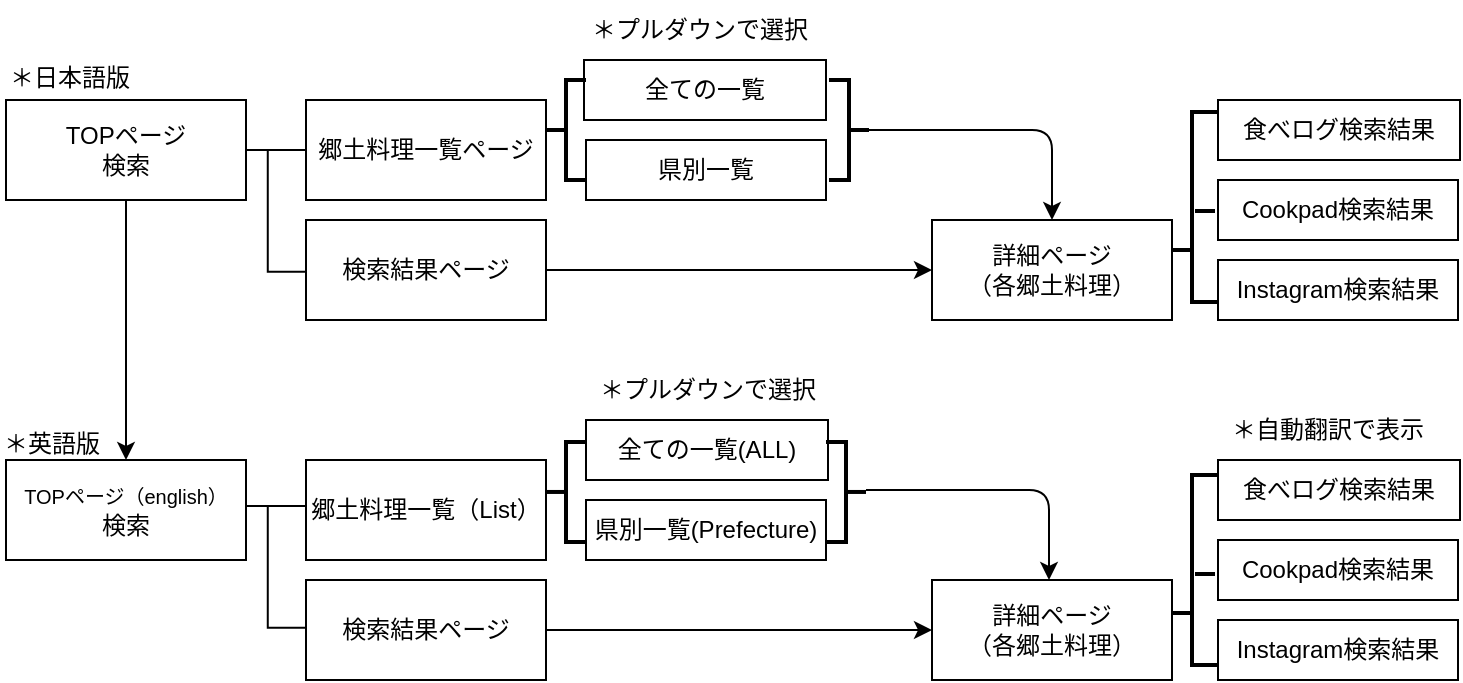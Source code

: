 <mxfile>
    <diagram id="snD6XElMWXht5MhWhd8v" name="ページ1">
        <mxGraphModel dx="837" dy="721" grid="1" gridSize="10" guides="1" tooltips="1" connect="1" arrows="1" fold="1" page="1" pageScale="1" pageWidth="827" pageHeight="1169" math="0" shadow="0">
            <root>
                <mxCell id="0"/>
                <mxCell id="1" parent="0"/>
                <mxCell id="25" style="edgeStyle=none;html=1;fontSize=12;" edge="1" parent="1" source="2" target="4">
                    <mxGeometry relative="1" as="geometry"/>
                </mxCell>
                <mxCell id="2" value="TOPページ&lt;br&gt;検索" style="rounded=0;whiteSpace=wrap;html=1;" vertex="1" parent="1">
                    <mxGeometry x="10" y="150" width="120" height="50" as="geometry"/>
                </mxCell>
                <mxCell id="3" value="郷土料理一覧ページ" style="rounded=0;whiteSpace=wrap;html=1;" vertex="1" parent="1">
                    <mxGeometry x="160" y="150" width="120" height="50" as="geometry"/>
                </mxCell>
                <mxCell id="4" value="&lt;font style=&quot;&quot;&gt;&lt;span style=&quot;font-size: 10px;&quot;&gt;TOPページ（english）&lt;/span&gt;&lt;br&gt;&lt;font style=&quot;font-size: 12px;&quot;&gt;検索&lt;/font&gt;&lt;/font&gt;" style="rounded=0;whiteSpace=wrap;html=1;" vertex="1" parent="1">
                    <mxGeometry x="10" y="330" width="120" height="50" as="geometry"/>
                </mxCell>
                <mxCell id="5" value="郷土料理一覧（List）" style="rounded=0;whiteSpace=wrap;html=1;" vertex="1" parent="1">
                    <mxGeometry x="160" y="330" width="120" height="50" as="geometry"/>
                </mxCell>
                <mxCell id="45" style="edgeStyle=none;html=1;entryX=0;entryY=0.5;entryDx=0;entryDy=0;fontSize=12;" edge="1" parent="1" source="6" target="11">
                    <mxGeometry relative="1" as="geometry"/>
                </mxCell>
                <mxCell id="6" value="検索結果ページ" style="rounded=0;whiteSpace=wrap;html=1;" vertex="1" parent="1">
                    <mxGeometry x="160" y="210" width="120" height="50" as="geometry"/>
                </mxCell>
                <mxCell id="50" style="edgeStyle=none;html=1;entryX=0;entryY=0.5;entryDx=0;entryDy=0;fontSize=12;" edge="1" parent="1" source="7" target="17">
                    <mxGeometry relative="1" as="geometry"/>
                </mxCell>
                <mxCell id="7" value="検索結果ページ" style="rounded=0;whiteSpace=wrap;html=1;" vertex="1" parent="1">
                    <mxGeometry x="160" y="390" width="120" height="50" as="geometry"/>
                </mxCell>
                <mxCell id="8" value="全ての一覧" style="rounded=0;whiteSpace=wrap;html=1;" vertex="1" parent="1">
                    <mxGeometry x="299" y="130" width="121" height="30" as="geometry"/>
                </mxCell>
                <mxCell id="9" value="県別一覧" style="rounded=0;whiteSpace=wrap;html=1;" vertex="1" parent="1">
                    <mxGeometry x="300" y="170" width="120" height="30" as="geometry"/>
                </mxCell>
                <mxCell id="10" value="＊プルダウンで選択" style="text;html=1;strokeColor=none;fillColor=none;align=center;verticalAlign=middle;whiteSpace=wrap;rounded=0;fontSize=12;" vertex="1" parent="1">
                    <mxGeometry x="294" y="100" width="126" height="30" as="geometry"/>
                </mxCell>
                <mxCell id="11" value="詳細ページ&lt;br&gt;（各郷土料理）" style="rounded=0;whiteSpace=wrap;html=1;" vertex="1" parent="1">
                    <mxGeometry x="473" y="210" width="120" height="50" as="geometry"/>
                </mxCell>
                <mxCell id="12" value="食べログ検索結果" style="rounded=0;whiteSpace=wrap;html=1;" vertex="1" parent="1">
                    <mxGeometry x="616" y="150" width="121" height="30" as="geometry"/>
                </mxCell>
                <mxCell id="66" value="" style="edgeStyle=none;html=1;fontSize=12;" edge="1" parent="1" source="13" target="60">
                    <mxGeometry relative="1" as="geometry"/>
                </mxCell>
                <mxCell id="13" value="Cookpad検索結果" style="rounded=0;whiteSpace=wrap;html=1;" vertex="1" parent="1">
                    <mxGeometry x="616" y="190" width="120" height="30" as="geometry"/>
                </mxCell>
                <mxCell id="14" value="Instagram検索結果" style="rounded=0;whiteSpace=wrap;html=1;" vertex="1" parent="1">
                    <mxGeometry x="616" y="230" width="120" height="30" as="geometry"/>
                </mxCell>
                <mxCell id="15" value="全ての一覧(ALL)" style="rounded=0;whiteSpace=wrap;html=1;" vertex="1" parent="1">
                    <mxGeometry x="300" y="310" width="121" height="30" as="geometry"/>
                </mxCell>
                <mxCell id="16" value="県別一覧(Prefecture)" style="rounded=0;whiteSpace=wrap;html=1;" vertex="1" parent="1">
                    <mxGeometry x="300" y="350" width="120" height="30" as="geometry"/>
                </mxCell>
                <mxCell id="17" value="詳細ページ&lt;br&gt;（各郷土料理）" style="rounded=0;whiteSpace=wrap;html=1;" vertex="1" parent="1">
                    <mxGeometry x="473" y="390" width="120" height="50" as="geometry"/>
                </mxCell>
                <mxCell id="18" value="食べログ検索結果" style="rounded=0;whiteSpace=wrap;html=1;" vertex="1" parent="1">
                    <mxGeometry x="616" y="330" width="121" height="30" as="geometry"/>
                </mxCell>
                <mxCell id="19" value="Cookpad検索結果" style="rounded=0;whiteSpace=wrap;html=1;" vertex="1" parent="1">
                    <mxGeometry x="616" y="370" width="120" height="30" as="geometry"/>
                </mxCell>
                <mxCell id="20" value="Instagram検索結果" style="rounded=0;whiteSpace=wrap;html=1;" vertex="1" parent="1">
                    <mxGeometry x="616" y="410" width="120" height="30" as="geometry"/>
                </mxCell>
                <mxCell id="22" value="＊自動翻訳で表示" style="text;html=1;strokeColor=none;fillColor=none;align=center;verticalAlign=middle;whiteSpace=wrap;rounded=0;fontSize=12;" vertex="1" parent="1">
                    <mxGeometry x="608" y="300" width="126" height="30" as="geometry"/>
                </mxCell>
                <mxCell id="23" value="＊プルダウンで選択" style="text;html=1;strokeColor=none;fillColor=none;align=center;verticalAlign=middle;whiteSpace=wrap;rounded=0;fontSize=12;" vertex="1" parent="1">
                    <mxGeometry x="297.5" y="280" width="126" height="30" as="geometry"/>
                </mxCell>
                <mxCell id="30" value="" style="endArrow=none;html=1;fontSize=12;exitX=1;exitY=0.5;exitDx=0;exitDy=0;entryX=0;entryY=0.5;entryDx=0;entryDy=0;" edge="1" parent="1" source="2" target="3">
                    <mxGeometry width="50" height="50" relative="1" as="geometry">
                        <mxPoint x="200" y="320" as="sourcePoint"/>
                        <mxPoint x="250" y="270" as="targetPoint"/>
                    </mxGeometry>
                </mxCell>
                <mxCell id="32" value="" style="shape=partialRectangle;whiteSpace=wrap;html=1;bottom=0;right=0;fillColor=none;fontSize=12;rotation=90;direction=west;" vertex="1" parent="1">
                    <mxGeometry x="120" y="195.98" width="60.81" height="19.04" as="geometry"/>
                </mxCell>
                <mxCell id="37" value="" style="endArrow=none;html=1;fontSize=12;exitX=1;exitY=0.5;exitDx=0;exitDy=0;entryX=0;entryY=0.5;entryDx=0;entryDy=0;" edge="1" parent="1">
                    <mxGeometry width="50" height="50" relative="1" as="geometry">
                        <mxPoint x="130" y="353" as="sourcePoint"/>
                        <mxPoint x="160" y="353" as="targetPoint"/>
                    </mxGeometry>
                </mxCell>
                <mxCell id="38" value="" style="shape=partialRectangle;whiteSpace=wrap;html=1;bottom=0;right=0;fillColor=none;fontSize=12;rotation=90;direction=west;" vertex="1" parent="1">
                    <mxGeometry x="120" y="373.98" width="60.81" height="19.04" as="geometry"/>
                </mxCell>
                <mxCell id="41" value="" style="strokeWidth=2;html=1;shape=mxgraph.flowchart.annotation_2;align=left;labelPosition=right;pointerEvents=1;fontSize=12;" vertex="1" parent="1">
                    <mxGeometry x="280" y="140" width="20" height="50" as="geometry"/>
                </mxCell>
                <mxCell id="46" style="edgeStyle=none;html=1;exitX=0;exitY=0.5;exitDx=0;exitDy=0;exitPerimeter=0;fontSize=12;" edge="1" parent="1" source="42" target="11">
                    <mxGeometry relative="1" as="geometry">
                        <mxPoint x="520" y="165.667" as="targetPoint"/>
                        <Array as="points">
                            <mxPoint x="533" y="165"/>
                        </Array>
                    </mxGeometry>
                </mxCell>
                <mxCell id="42" value="" style="strokeWidth=2;html=1;shape=mxgraph.flowchart.annotation_2;align=left;labelPosition=right;pointerEvents=1;fontSize=12;direction=west;" vertex="1" parent="1">
                    <mxGeometry x="421.5" y="140" width="20" height="50" as="geometry"/>
                </mxCell>
                <mxCell id="51" value="" style="strokeWidth=2;html=1;shape=mxgraph.flowchart.annotation_2;align=left;labelPosition=right;pointerEvents=1;fontSize=12;" vertex="1" parent="1">
                    <mxGeometry x="280" y="320.98" width="20" height="50" as="geometry"/>
                </mxCell>
                <mxCell id="56" value="" style="strokeWidth=2;html=1;shape=mxgraph.flowchart.annotation_2;align=left;labelPosition=right;pointerEvents=1;fontSize=12;direction=west;" vertex="1" parent="1">
                    <mxGeometry x="420" y="320.98" width="20" height="50" as="geometry"/>
                </mxCell>
                <mxCell id="57" style="edgeStyle=none;html=1;exitX=0;exitY=0.5;exitDx=0;exitDy=0;exitPerimeter=0;fontSize=12;" edge="1" parent="1">
                    <mxGeometry relative="1" as="geometry">
                        <mxPoint x="531.5" y="390" as="targetPoint"/>
                        <mxPoint x="440" y="345" as="sourcePoint"/>
                        <Array as="points">
                            <mxPoint x="531.5" y="345"/>
                        </Array>
                    </mxGeometry>
                </mxCell>
                <mxCell id="60" value="" style="strokeWidth=2;html=1;shape=mxgraph.flowchart.annotation_1;align=left;pointerEvents=1;fontSize=12;" vertex="1" parent="1">
                    <mxGeometry x="603" y="156" width="13" height="95" as="geometry"/>
                </mxCell>
                <mxCell id="68" value="" style="line;strokeWidth=2;html=1;fontSize=12;" vertex="1" parent="1">
                    <mxGeometry x="604.5" y="200.5" width="10" height="10" as="geometry"/>
                </mxCell>
                <mxCell id="69" value="" style="line;strokeWidth=2;html=1;fontSize=12;" vertex="1" parent="1">
                    <mxGeometry x="593" y="220" width="10" height="10" as="geometry"/>
                </mxCell>
                <mxCell id="70" value="" style="strokeWidth=2;html=1;shape=mxgraph.flowchart.annotation_1;align=left;pointerEvents=1;fontSize=12;" vertex="1" parent="1">
                    <mxGeometry x="603" y="337.5" width="13" height="95" as="geometry"/>
                </mxCell>
                <mxCell id="71" value="" style="line;strokeWidth=2;html=1;fontSize=12;" vertex="1" parent="1">
                    <mxGeometry x="604.5" y="382" width="10" height="10" as="geometry"/>
                </mxCell>
                <mxCell id="72" value="" style="line;strokeWidth=2;html=1;fontSize=12;" vertex="1" parent="1">
                    <mxGeometry x="593" y="401.5" width="10" height="10" as="geometry"/>
                </mxCell>
                <mxCell id="73" value="＊日本語版" style="text;html=1;strokeColor=none;fillColor=none;align=left;verticalAlign=middle;whiteSpace=wrap;rounded=0;fontSize=12;" vertex="1" parent="1">
                    <mxGeometry x="10" y="124" width="126" height="30" as="geometry"/>
                </mxCell>
                <mxCell id="74" value="＊英語版" style="text;html=1;strokeColor=none;fillColor=none;align=left;verticalAlign=middle;whiteSpace=wrap;rounded=0;fontSize=12;" vertex="1" parent="1">
                    <mxGeometry x="7" y="306.5" width="126" height="30" as="geometry"/>
                </mxCell>
            </root>
        </mxGraphModel>
    </diagram>
</mxfile>